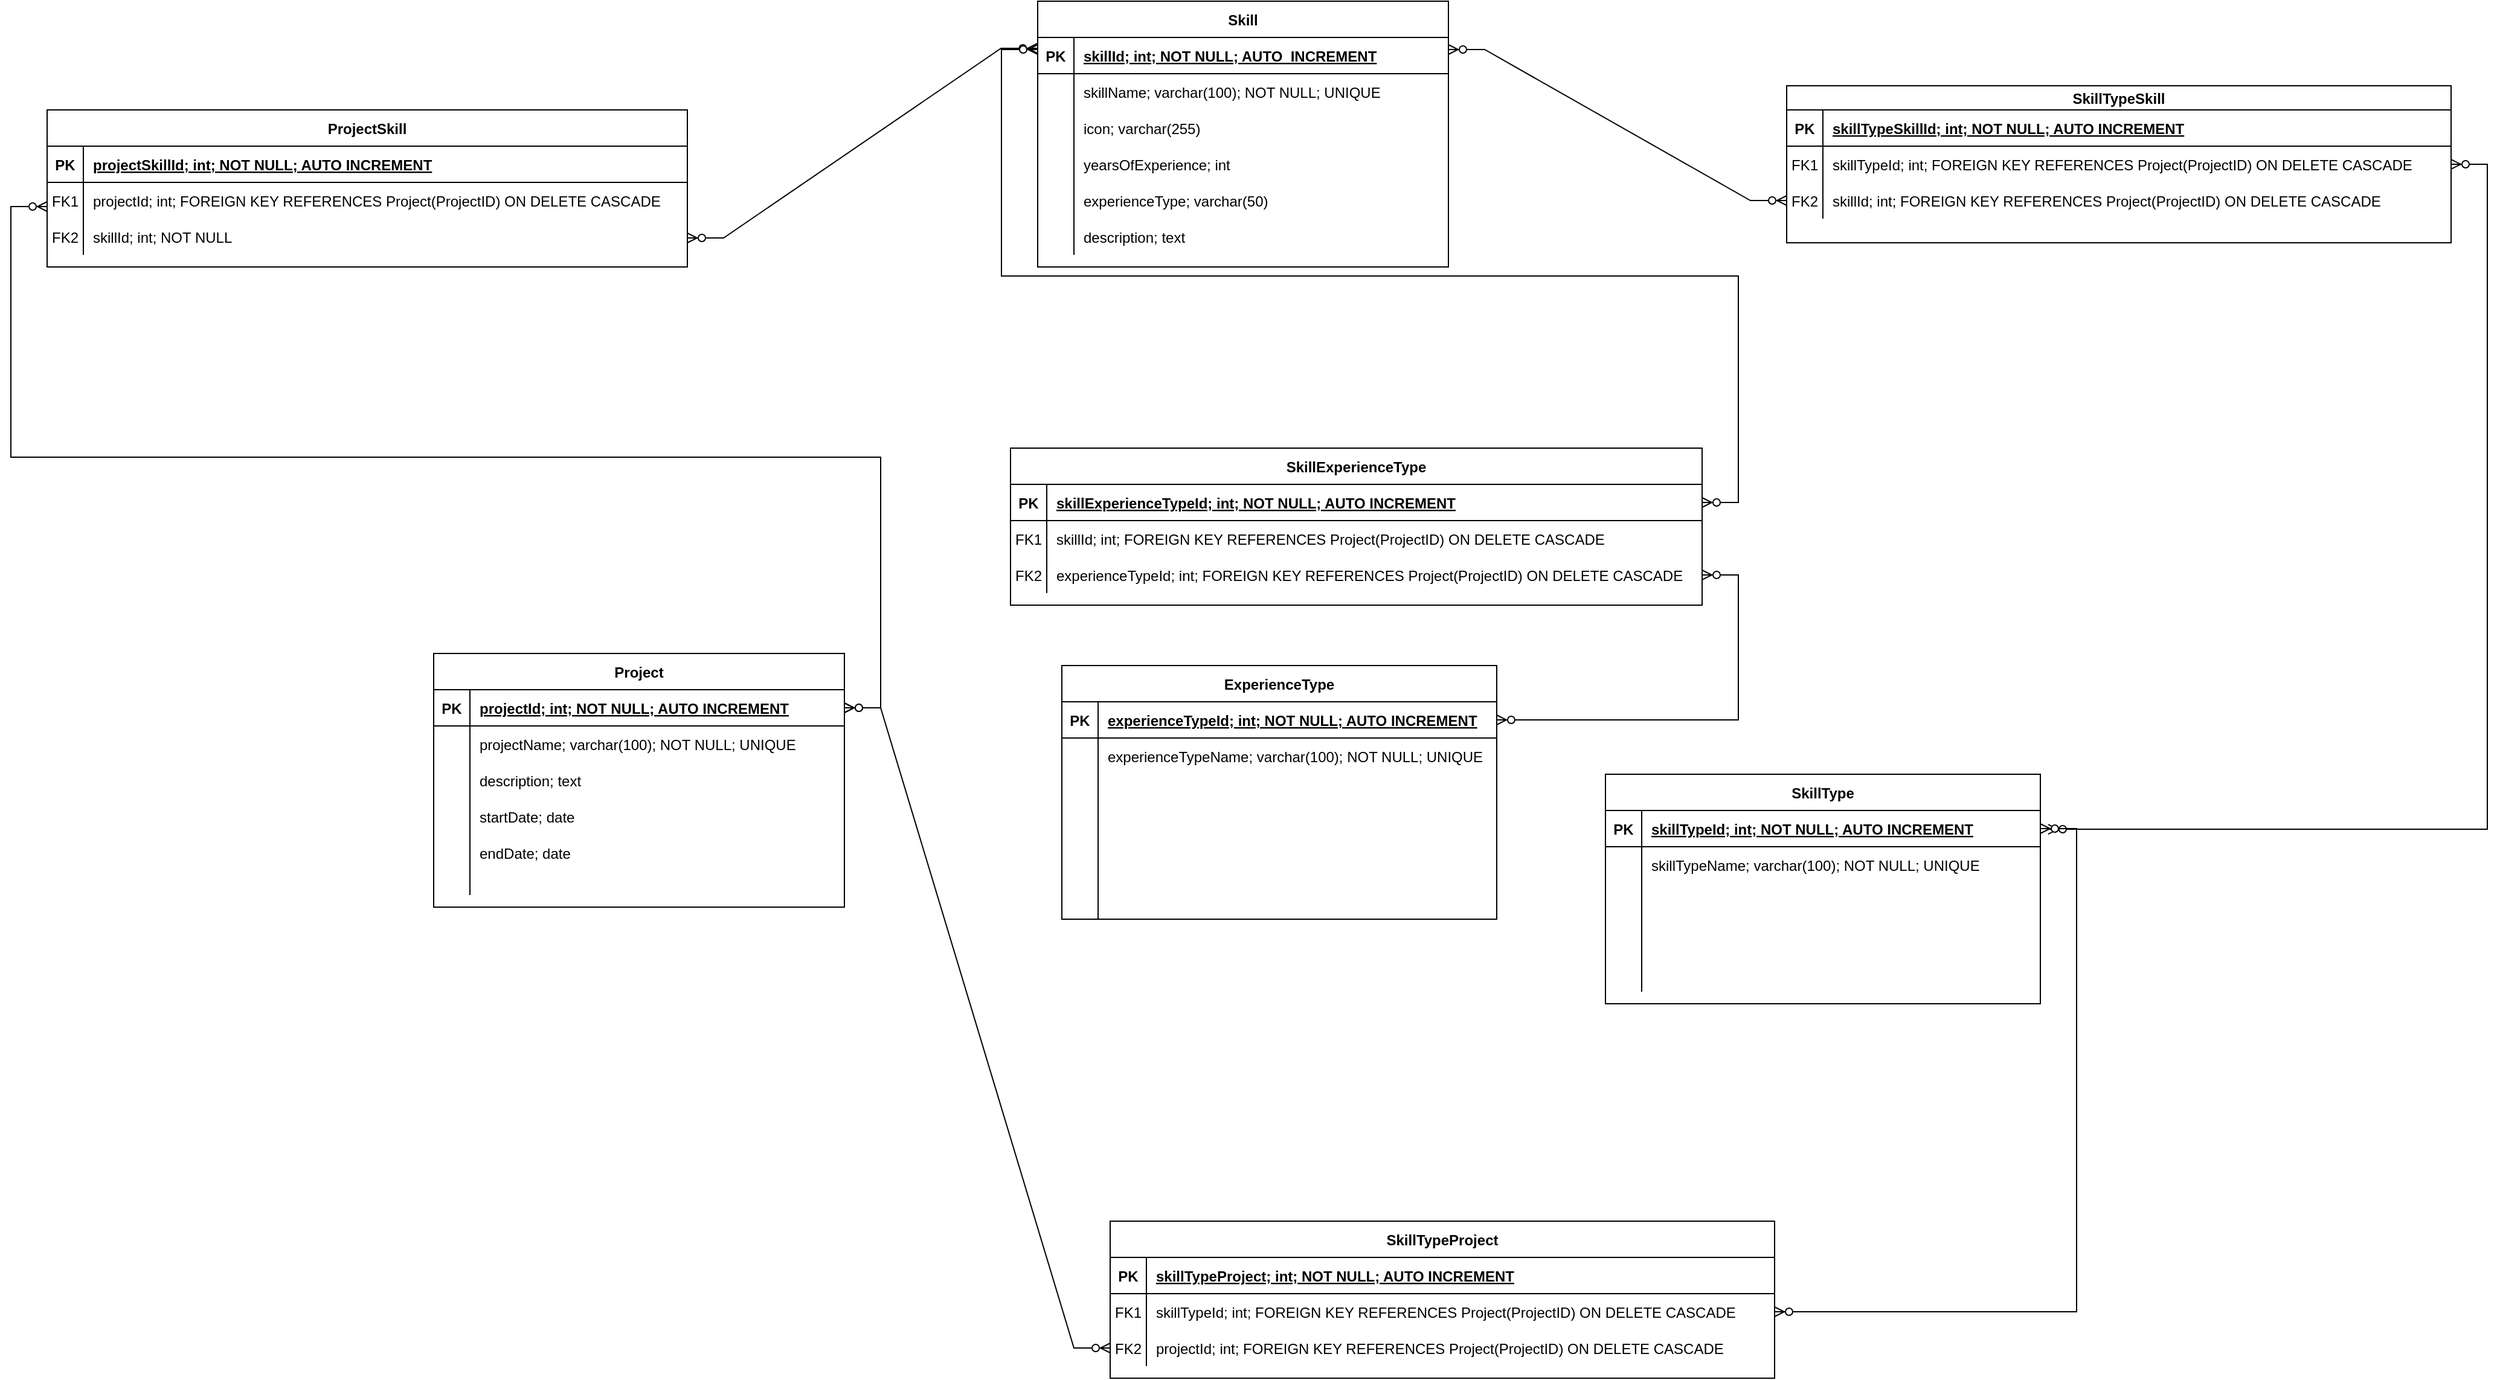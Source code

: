 <mxfile version="24.9.0">
  <diagram id="R2lEEEUBdFMjLlhIrx00" name="Page-1">
    <mxGraphModel dx="2601" dy="1420" grid="1" gridSize="10" guides="1" tooltips="1" connect="1" arrows="1" fold="1" page="1" pageScale="1" pageWidth="850" pageHeight="1100" math="0" shadow="0" extFonts="Permanent Marker^https://fonts.googleapis.com/css?family=Permanent+Marker">
      <root>
        <mxCell id="0" />
        <mxCell id="1" parent="0" />
        <mxCell id="C-vyLk0tnHw3VtMMgP7b-2" value="ProjectSkill" style="shape=table;startSize=30;container=1;collapsible=1;childLayout=tableLayout;fixedRows=1;rowLines=0;fontStyle=1;align=center;resizeLast=1;" parent="1" vertex="1">
          <mxGeometry x="-790" y="210" width="530" height="130" as="geometry" />
        </mxCell>
        <mxCell id="C-vyLk0tnHw3VtMMgP7b-3" value="" style="shape=partialRectangle;collapsible=0;dropTarget=0;pointerEvents=0;fillColor=none;points=[[0,0.5],[1,0.5]];portConstraint=eastwest;top=0;left=0;right=0;bottom=1;" parent="C-vyLk0tnHw3VtMMgP7b-2" vertex="1">
          <mxGeometry y="30" width="530" height="30" as="geometry" />
        </mxCell>
        <mxCell id="C-vyLk0tnHw3VtMMgP7b-4" value="PK" style="shape=partialRectangle;overflow=hidden;connectable=0;fillColor=none;top=0;left=0;bottom=0;right=0;fontStyle=1;" parent="C-vyLk0tnHw3VtMMgP7b-3" vertex="1">
          <mxGeometry width="30" height="30" as="geometry">
            <mxRectangle width="30" height="30" as="alternateBounds" />
          </mxGeometry>
        </mxCell>
        <mxCell id="C-vyLk0tnHw3VtMMgP7b-5" value="projectSkillId; int; NOT NULL; AUTO INCREMENT" style="shape=partialRectangle;overflow=hidden;connectable=0;fillColor=none;top=0;left=0;bottom=0;right=0;align=left;spacingLeft=6;fontStyle=5;" parent="C-vyLk0tnHw3VtMMgP7b-3" vertex="1">
          <mxGeometry x="30" width="500" height="30" as="geometry">
            <mxRectangle width="500" height="30" as="alternateBounds" />
          </mxGeometry>
        </mxCell>
        <mxCell id="C-vyLk0tnHw3VtMMgP7b-6" value="" style="shape=partialRectangle;collapsible=0;dropTarget=0;pointerEvents=0;fillColor=none;points=[[0,0.5],[1,0.5]];portConstraint=eastwest;top=0;left=0;right=0;bottom=0;" parent="C-vyLk0tnHw3VtMMgP7b-2" vertex="1">
          <mxGeometry y="60" width="530" height="30" as="geometry" />
        </mxCell>
        <mxCell id="C-vyLk0tnHw3VtMMgP7b-7" value="FK1" style="shape=partialRectangle;overflow=hidden;connectable=0;fillColor=none;top=0;left=0;bottom=0;right=0;" parent="C-vyLk0tnHw3VtMMgP7b-6" vertex="1">
          <mxGeometry width="30" height="30" as="geometry">
            <mxRectangle width="30" height="30" as="alternateBounds" />
          </mxGeometry>
        </mxCell>
        <mxCell id="C-vyLk0tnHw3VtMMgP7b-8" value="projectId; int; FOREIGN KEY REFERENCES Project(ProjectID) ON DELETE CASCADE" style="shape=partialRectangle;overflow=hidden;connectable=0;fillColor=none;top=0;left=0;bottom=0;right=0;align=left;spacingLeft=6;" parent="C-vyLk0tnHw3VtMMgP7b-6" vertex="1">
          <mxGeometry x="30" width="500" height="30" as="geometry">
            <mxRectangle width="500" height="30" as="alternateBounds" />
          </mxGeometry>
        </mxCell>
        <mxCell id="C-vyLk0tnHw3VtMMgP7b-9" value="" style="shape=partialRectangle;collapsible=0;dropTarget=0;pointerEvents=0;fillColor=none;points=[[0,0.5],[1,0.5]];portConstraint=eastwest;top=0;left=0;right=0;bottom=0;" parent="C-vyLk0tnHw3VtMMgP7b-2" vertex="1">
          <mxGeometry y="90" width="530" height="30" as="geometry" />
        </mxCell>
        <mxCell id="C-vyLk0tnHw3VtMMgP7b-10" value="FK2" style="shape=partialRectangle;overflow=hidden;connectable=0;fillColor=none;top=0;left=0;bottom=0;right=0;" parent="C-vyLk0tnHw3VtMMgP7b-9" vertex="1">
          <mxGeometry width="30" height="30" as="geometry">
            <mxRectangle width="30" height="30" as="alternateBounds" />
          </mxGeometry>
        </mxCell>
        <mxCell id="C-vyLk0tnHw3VtMMgP7b-11" value="skillId; int; NOT NULL" style="shape=partialRectangle;overflow=hidden;connectable=0;fillColor=none;top=0;left=0;bottom=0;right=0;align=left;spacingLeft=6;" parent="C-vyLk0tnHw3VtMMgP7b-9" vertex="1">
          <mxGeometry x="30" width="500" height="30" as="geometry">
            <mxRectangle width="500" height="30" as="alternateBounds" />
          </mxGeometry>
        </mxCell>
        <mxCell id="C-vyLk0tnHw3VtMMgP7b-13" value="SkillTypeSkill" style="shape=table;startSize=20;container=1;collapsible=1;childLayout=tableLayout;fixedRows=1;rowLines=0;fontStyle=1;align=center;resizeLast=1;" parent="1" vertex="1">
          <mxGeometry x="650" y="190" width="550" height="130" as="geometry" />
        </mxCell>
        <mxCell id="C-vyLk0tnHw3VtMMgP7b-14" value="" style="shape=partialRectangle;collapsible=0;dropTarget=0;pointerEvents=0;fillColor=none;points=[[0,0.5],[1,0.5]];portConstraint=eastwest;top=0;left=0;right=0;bottom=1;" parent="C-vyLk0tnHw3VtMMgP7b-13" vertex="1">
          <mxGeometry y="20" width="550" height="30" as="geometry" />
        </mxCell>
        <mxCell id="C-vyLk0tnHw3VtMMgP7b-15" value="PK" style="shape=partialRectangle;overflow=hidden;connectable=0;fillColor=none;top=0;left=0;bottom=0;right=0;fontStyle=1;" parent="C-vyLk0tnHw3VtMMgP7b-14" vertex="1">
          <mxGeometry width="30" height="30" as="geometry">
            <mxRectangle width="30" height="30" as="alternateBounds" />
          </mxGeometry>
        </mxCell>
        <mxCell id="C-vyLk0tnHw3VtMMgP7b-16" value="skillTypeSkillId; int; NOT NULL; AUTO INCREMENT" style="shape=partialRectangle;overflow=hidden;connectable=0;fillColor=none;top=0;left=0;bottom=0;right=0;align=left;spacingLeft=6;fontStyle=5;" parent="C-vyLk0tnHw3VtMMgP7b-14" vertex="1">
          <mxGeometry x="30" width="520" height="30" as="geometry">
            <mxRectangle width="520" height="30" as="alternateBounds" />
          </mxGeometry>
        </mxCell>
        <mxCell id="C-vyLk0tnHw3VtMMgP7b-17" value="" style="shape=partialRectangle;collapsible=0;dropTarget=0;pointerEvents=0;fillColor=none;points=[[0,0.5],[1,0.5]];portConstraint=eastwest;top=0;left=0;right=0;bottom=0;" parent="C-vyLk0tnHw3VtMMgP7b-13" vertex="1">
          <mxGeometry y="50" width="550" height="30" as="geometry" />
        </mxCell>
        <mxCell id="C-vyLk0tnHw3VtMMgP7b-18" value="FK1" style="shape=partialRectangle;overflow=hidden;connectable=0;fillColor=none;top=0;left=0;bottom=0;right=0;" parent="C-vyLk0tnHw3VtMMgP7b-17" vertex="1">
          <mxGeometry width="30" height="30" as="geometry">
            <mxRectangle width="30" height="30" as="alternateBounds" />
          </mxGeometry>
        </mxCell>
        <mxCell id="C-vyLk0tnHw3VtMMgP7b-19" value="skillTypeId; int; FOREIGN KEY REFERENCES Project(ProjectID) ON DELETE CASCADE" style="shape=partialRectangle;overflow=hidden;connectable=0;fillColor=none;top=0;left=0;bottom=0;right=0;align=left;spacingLeft=6;" parent="C-vyLk0tnHw3VtMMgP7b-17" vertex="1">
          <mxGeometry x="30" width="520" height="30" as="geometry">
            <mxRectangle width="520" height="30" as="alternateBounds" />
          </mxGeometry>
        </mxCell>
        <mxCell id="C-vyLk0tnHw3VtMMgP7b-20" value="" style="shape=partialRectangle;collapsible=0;dropTarget=0;pointerEvents=0;fillColor=none;points=[[0,0.5],[1,0.5]];portConstraint=eastwest;top=0;left=0;right=0;bottom=0;" parent="C-vyLk0tnHw3VtMMgP7b-13" vertex="1">
          <mxGeometry y="80" width="550" height="30" as="geometry" />
        </mxCell>
        <mxCell id="C-vyLk0tnHw3VtMMgP7b-21" value="FK2" style="shape=partialRectangle;overflow=hidden;connectable=0;fillColor=none;top=0;left=0;bottom=0;right=0;" parent="C-vyLk0tnHw3VtMMgP7b-20" vertex="1">
          <mxGeometry width="30" height="30" as="geometry">
            <mxRectangle width="30" height="30" as="alternateBounds" />
          </mxGeometry>
        </mxCell>
        <mxCell id="C-vyLk0tnHw3VtMMgP7b-22" value="skillId; int; FOREIGN KEY REFERENCES Project(ProjectID) ON DELETE CASCADE" style="shape=partialRectangle;overflow=hidden;connectable=0;fillColor=none;top=0;left=0;bottom=0;right=0;align=left;spacingLeft=6;" parent="C-vyLk0tnHw3VtMMgP7b-20" vertex="1">
          <mxGeometry x="30" width="520" height="30" as="geometry">
            <mxRectangle width="520" height="30" as="alternateBounds" />
          </mxGeometry>
        </mxCell>
        <mxCell id="C-vyLk0tnHw3VtMMgP7b-23" value="Skill" style="shape=table;startSize=30;container=1;collapsible=1;childLayout=tableLayout;fixedRows=1;rowLines=0;fontStyle=1;align=center;resizeLast=1;" parent="1" vertex="1">
          <mxGeometry x="30" y="120" width="340" height="220" as="geometry" />
        </mxCell>
        <mxCell id="C-vyLk0tnHw3VtMMgP7b-24" value="" style="shape=partialRectangle;collapsible=0;dropTarget=0;pointerEvents=0;fillColor=none;points=[[0,0.5],[1,0.5]];portConstraint=eastwest;top=0;left=0;right=0;bottom=1;" parent="C-vyLk0tnHw3VtMMgP7b-23" vertex="1">
          <mxGeometry y="30" width="340" height="30" as="geometry" />
        </mxCell>
        <mxCell id="C-vyLk0tnHw3VtMMgP7b-25" value="PK" style="shape=partialRectangle;overflow=hidden;connectable=0;fillColor=none;top=0;left=0;bottom=0;right=0;fontStyle=1;" parent="C-vyLk0tnHw3VtMMgP7b-24" vertex="1">
          <mxGeometry width="30" height="30" as="geometry">
            <mxRectangle width="30" height="30" as="alternateBounds" />
          </mxGeometry>
        </mxCell>
        <mxCell id="C-vyLk0tnHw3VtMMgP7b-26" value="skillId; int; NOT NULL; AUTO_INCREMENT" style="shape=partialRectangle;overflow=hidden;connectable=0;fillColor=none;top=0;left=0;bottom=0;right=0;align=left;spacingLeft=6;fontStyle=5;" parent="C-vyLk0tnHw3VtMMgP7b-24" vertex="1">
          <mxGeometry x="30" width="310" height="30" as="geometry">
            <mxRectangle width="310" height="30" as="alternateBounds" />
          </mxGeometry>
        </mxCell>
        <mxCell id="C-vyLk0tnHw3VtMMgP7b-27" value="" style="shape=partialRectangle;collapsible=0;dropTarget=0;pointerEvents=0;fillColor=none;points=[[0,0.5],[1,0.5]];portConstraint=eastwest;top=0;left=0;right=0;bottom=0;" parent="C-vyLk0tnHw3VtMMgP7b-23" vertex="1">
          <mxGeometry y="60" width="340" height="30" as="geometry" />
        </mxCell>
        <mxCell id="C-vyLk0tnHw3VtMMgP7b-28" value="" style="shape=partialRectangle;overflow=hidden;connectable=0;fillColor=none;top=0;left=0;bottom=0;right=0;" parent="C-vyLk0tnHw3VtMMgP7b-27" vertex="1">
          <mxGeometry width="30" height="30" as="geometry">
            <mxRectangle width="30" height="30" as="alternateBounds" />
          </mxGeometry>
        </mxCell>
        <mxCell id="C-vyLk0tnHw3VtMMgP7b-29" value="skillName; varchar(100); NOT NULL; UNIQUE" style="shape=partialRectangle;overflow=hidden;connectable=0;fillColor=none;top=0;left=0;bottom=0;right=0;align=left;spacingLeft=6;" parent="C-vyLk0tnHw3VtMMgP7b-27" vertex="1">
          <mxGeometry x="30" width="310" height="30" as="geometry">
            <mxRectangle width="310" height="30" as="alternateBounds" />
          </mxGeometry>
        </mxCell>
        <mxCell id="z6Hm-Lixmu4sLF7cSMVF-1" value="" style="shape=partialRectangle;collapsible=0;dropTarget=0;pointerEvents=0;fillColor=none;points=[[0,0.5],[1,0.5]];portConstraint=eastwest;top=0;left=0;right=0;bottom=0;" parent="C-vyLk0tnHw3VtMMgP7b-23" vertex="1">
          <mxGeometry y="90" width="340" height="30" as="geometry" />
        </mxCell>
        <mxCell id="z6Hm-Lixmu4sLF7cSMVF-2" value="" style="shape=partialRectangle;overflow=hidden;connectable=0;fillColor=none;top=0;left=0;bottom=0;right=0;" parent="z6Hm-Lixmu4sLF7cSMVF-1" vertex="1">
          <mxGeometry width="30" height="30" as="geometry">
            <mxRectangle width="30" height="30" as="alternateBounds" />
          </mxGeometry>
        </mxCell>
        <mxCell id="z6Hm-Lixmu4sLF7cSMVF-3" value="icon; varchar(255)" style="shape=partialRectangle;overflow=hidden;connectable=0;fillColor=none;top=0;left=0;bottom=0;right=0;align=left;spacingLeft=6;" parent="z6Hm-Lixmu4sLF7cSMVF-1" vertex="1">
          <mxGeometry x="30" width="310" height="30" as="geometry">
            <mxRectangle width="310" height="30" as="alternateBounds" />
          </mxGeometry>
        </mxCell>
        <mxCell id="z6Hm-Lixmu4sLF7cSMVF-4" value="" style="shape=partialRectangle;collapsible=0;dropTarget=0;pointerEvents=0;fillColor=none;points=[[0,0.5],[1,0.5]];portConstraint=eastwest;top=0;left=0;right=0;bottom=0;" parent="C-vyLk0tnHw3VtMMgP7b-23" vertex="1">
          <mxGeometry y="120" width="340" height="30" as="geometry" />
        </mxCell>
        <mxCell id="z6Hm-Lixmu4sLF7cSMVF-5" value="" style="shape=partialRectangle;overflow=hidden;connectable=0;fillColor=none;top=0;left=0;bottom=0;right=0;" parent="z6Hm-Lixmu4sLF7cSMVF-4" vertex="1">
          <mxGeometry width="30" height="30" as="geometry">
            <mxRectangle width="30" height="30" as="alternateBounds" />
          </mxGeometry>
        </mxCell>
        <mxCell id="z6Hm-Lixmu4sLF7cSMVF-6" value="yearsOfExperience; int" style="shape=partialRectangle;overflow=hidden;connectable=0;fillColor=none;top=0;left=0;bottom=0;right=0;align=left;spacingLeft=6;" parent="z6Hm-Lixmu4sLF7cSMVF-4" vertex="1">
          <mxGeometry x="30" width="310" height="30" as="geometry">
            <mxRectangle width="310" height="30" as="alternateBounds" />
          </mxGeometry>
        </mxCell>
        <mxCell id="z6Hm-Lixmu4sLF7cSMVF-7" value="" style="shape=partialRectangle;collapsible=0;dropTarget=0;pointerEvents=0;fillColor=none;points=[[0,0.5],[1,0.5]];portConstraint=eastwest;top=0;left=0;right=0;bottom=0;" parent="C-vyLk0tnHw3VtMMgP7b-23" vertex="1">
          <mxGeometry y="150" width="340" height="30" as="geometry" />
        </mxCell>
        <mxCell id="z6Hm-Lixmu4sLF7cSMVF-8" value="" style="shape=partialRectangle;overflow=hidden;connectable=0;fillColor=none;top=0;left=0;bottom=0;right=0;" parent="z6Hm-Lixmu4sLF7cSMVF-7" vertex="1">
          <mxGeometry width="30" height="30" as="geometry">
            <mxRectangle width="30" height="30" as="alternateBounds" />
          </mxGeometry>
        </mxCell>
        <mxCell id="z6Hm-Lixmu4sLF7cSMVF-9" value="experienceType; varchar(50)" style="shape=partialRectangle;overflow=hidden;connectable=0;fillColor=none;top=0;left=0;bottom=0;right=0;align=left;spacingLeft=6;" parent="z6Hm-Lixmu4sLF7cSMVF-7" vertex="1">
          <mxGeometry x="30" width="310" height="30" as="geometry">
            <mxRectangle width="310" height="30" as="alternateBounds" />
          </mxGeometry>
        </mxCell>
        <mxCell id="z6Hm-Lixmu4sLF7cSMVF-10" value="" style="shape=partialRectangle;collapsible=0;dropTarget=0;pointerEvents=0;fillColor=none;points=[[0,0.5],[1,0.5]];portConstraint=eastwest;top=0;left=0;right=0;bottom=0;" parent="C-vyLk0tnHw3VtMMgP7b-23" vertex="1">
          <mxGeometry y="180" width="340" height="30" as="geometry" />
        </mxCell>
        <mxCell id="z6Hm-Lixmu4sLF7cSMVF-11" value="" style="shape=partialRectangle;overflow=hidden;connectable=0;fillColor=none;top=0;left=0;bottom=0;right=0;" parent="z6Hm-Lixmu4sLF7cSMVF-10" vertex="1">
          <mxGeometry width="30" height="30" as="geometry">
            <mxRectangle width="30" height="30" as="alternateBounds" />
          </mxGeometry>
        </mxCell>
        <mxCell id="z6Hm-Lixmu4sLF7cSMVF-12" value="description; text" style="shape=partialRectangle;overflow=hidden;connectable=0;fillColor=none;top=0;left=0;bottom=0;right=0;align=left;spacingLeft=6;" parent="z6Hm-Lixmu4sLF7cSMVF-10" vertex="1">
          <mxGeometry x="30" width="310" height="30" as="geometry">
            <mxRectangle width="310" height="30" as="alternateBounds" />
          </mxGeometry>
        </mxCell>
        <mxCell id="z6Hm-Lixmu4sLF7cSMVF-13" value="Project" style="shape=table;startSize=30;container=1;collapsible=1;childLayout=tableLayout;fixedRows=1;rowLines=0;fontStyle=1;align=center;resizeLast=1;" parent="1" vertex="1">
          <mxGeometry x="-470" y="660" width="340" height="210" as="geometry" />
        </mxCell>
        <mxCell id="z6Hm-Lixmu4sLF7cSMVF-14" value="" style="shape=partialRectangle;collapsible=0;dropTarget=0;pointerEvents=0;fillColor=none;points=[[0,0.5],[1,0.5]];portConstraint=eastwest;top=0;left=0;right=0;bottom=1;" parent="z6Hm-Lixmu4sLF7cSMVF-13" vertex="1">
          <mxGeometry y="30" width="340" height="30" as="geometry" />
        </mxCell>
        <mxCell id="z6Hm-Lixmu4sLF7cSMVF-15" value="PK" style="shape=partialRectangle;overflow=hidden;connectable=0;fillColor=none;top=0;left=0;bottom=0;right=0;fontStyle=1;" parent="z6Hm-Lixmu4sLF7cSMVF-14" vertex="1">
          <mxGeometry width="30" height="30" as="geometry">
            <mxRectangle width="30" height="30" as="alternateBounds" />
          </mxGeometry>
        </mxCell>
        <mxCell id="z6Hm-Lixmu4sLF7cSMVF-16" value="projectId; int; NOT NULL; AUTO INCREMENT" style="shape=partialRectangle;overflow=hidden;connectable=0;fillColor=none;top=0;left=0;bottom=0;right=0;align=left;spacingLeft=6;fontStyle=5;" parent="z6Hm-Lixmu4sLF7cSMVF-14" vertex="1">
          <mxGeometry x="30" width="310" height="30" as="geometry">
            <mxRectangle width="310" height="30" as="alternateBounds" />
          </mxGeometry>
        </mxCell>
        <mxCell id="z6Hm-Lixmu4sLF7cSMVF-17" value="" style="shape=partialRectangle;collapsible=0;dropTarget=0;pointerEvents=0;fillColor=none;points=[[0,0.5],[1,0.5]];portConstraint=eastwest;top=0;left=0;right=0;bottom=0;" parent="z6Hm-Lixmu4sLF7cSMVF-13" vertex="1">
          <mxGeometry y="60" width="340" height="30" as="geometry" />
        </mxCell>
        <mxCell id="z6Hm-Lixmu4sLF7cSMVF-18" value="" style="shape=partialRectangle;overflow=hidden;connectable=0;fillColor=none;top=0;left=0;bottom=0;right=0;" parent="z6Hm-Lixmu4sLF7cSMVF-17" vertex="1">
          <mxGeometry width="30" height="30" as="geometry">
            <mxRectangle width="30" height="30" as="alternateBounds" />
          </mxGeometry>
        </mxCell>
        <mxCell id="z6Hm-Lixmu4sLF7cSMVF-19" value="projectName; varchar(100); NOT NULL; UNIQUE" style="shape=partialRectangle;overflow=hidden;connectable=0;fillColor=none;top=0;left=0;bottom=0;right=0;align=left;spacingLeft=6;" parent="z6Hm-Lixmu4sLF7cSMVF-17" vertex="1">
          <mxGeometry x="30" width="310" height="30" as="geometry">
            <mxRectangle width="310" height="30" as="alternateBounds" />
          </mxGeometry>
        </mxCell>
        <mxCell id="z6Hm-Lixmu4sLF7cSMVF-20" value="" style="shape=partialRectangle;collapsible=0;dropTarget=0;pointerEvents=0;fillColor=none;points=[[0,0.5],[1,0.5]];portConstraint=eastwest;top=0;left=0;right=0;bottom=0;" parent="z6Hm-Lixmu4sLF7cSMVF-13" vertex="1">
          <mxGeometry y="90" width="340" height="30" as="geometry" />
        </mxCell>
        <mxCell id="z6Hm-Lixmu4sLF7cSMVF-21" value="" style="shape=partialRectangle;overflow=hidden;connectable=0;fillColor=none;top=0;left=0;bottom=0;right=0;" parent="z6Hm-Lixmu4sLF7cSMVF-20" vertex="1">
          <mxGeometry width="30" height="30" as="geometry">
            <mxRectangle width="30" height="30" as="alternateBounds" />
          </mxGeometry>
        </mxCell>
        <mxCell id="z6Hm-Lixmu4sLF7cSMVF-22" value="description; text" style="shape=partialRectangle;overflow=hidden;connectable=0;fillColor=none;top=0;left=0;bottom=0;right=0;align=left;spacingLeft=6;" parent="z6Hm-Lixmu4sLF7cSMVF-20" vertex="1">
          <mxGeometry x="30" width="310" height="30" as="geometry">
            <mxRectangle width="310" height="30" as="alternateBounds" />
          </mxGeometry>
        </mxCell>
        <mxCell id="z6Hm-Lixmu4sLF7cSMVF-23" value="" style="shape=partialRectangle;collapsible=0;dropTarget=0;pointerEvents=0;fillColor=none;points=[[0,0.5],[1,0.5]];portConstraint=eastwest;top=0;left=0;right=0;bottom=0;" parent="z6Hm-Lixmu4sLF7cSMVF-13" vertex="1">
          <mxGeometry y="120" width="340" height="30" as="geometry" />
        </mxCell>
        <mxCell id="z6Hm-Lixmu4sLF7cSMVF-24" value="" style="shape=partialRectangle;overflow=hidden;connectable=0;fillColor=none;top=0;left=0;bottom=0;right=0;" parent="z6Hm-Lixmu4sLF7cSMVF-23" vertex="1">
          <mxGeometry width="30" height="30" as="geometry">
            <mxRectangle width="30" height="30" as="alternateBounds" />
          </mxGeometry>
        </mxCell>
        <mxCell id="z6Hm-Lixmu4sLF7cSMVF-25" value="startDate; date" style="shape=partialRectangle;overflow=hidden;connectable=0;fillColor=none;top=0;left=0;bottom=0;right=0;align=left;spacingLeft=6;" parent="z6Hm-Lixmu4sLF7cSMVF-23" vertex="1">
          <mxGeometry x="30" width="310" height="30" as="geometry">
            <mxRectangle width="310" height="30" as="alternateBounds" />
          </mxGeometry>
        </mxCell>
        <mxCell id="z6Hm-Lixmu4sLF7cSMVF-26" value="" style="shape=partialRectangle;collapsible=0;dropTarget=0;pointerEvents=0;fillColor=none;points=[[0,0.5],[1,0.5]];portConstraint=eastwest;top=0;left=0;right=0;bottom=0;" parent="z6Hm-Lixmu4sLF7cSMVF-13" vertex="1">
          <mxGeometry y="150" width="340" height="30" as="geometry" />
        </mxCell>
        <mxCell id="z6Hm-Lixmu4sLF7cSMVF-27" value="" style="shape=partialRectangle;overflow=hidden;connectable=0;fillColor=none;top=0;left=0;bottom=0;right=0;" parent="z6Hm-Lixmu4sLF7cSMVF-26" vertex="1">
          <mxGeometry width="30" height="30" as="geometry">
            <mxRectangle width="30" height="30" as="alternateBounds" />
          </mxGeometry>
        </mxCell>
        <mxCell id="z6Hm-Lixmu4sLF7cSMVF-28" value="endDate; date" style="shape=partialRectangle;overflow=hidden;connectable=0;fillColor=none;top=0;left=0;bottom=0;right=0;align=left;spacingLeft=6;" parent="z6Hm-Lixmu4sLF7cSMVF-26" vertex="1">
          <mxGeometry x="30" width="310" height="30" as="geometry">
            <mxRectangle width="310" height="30" as="alternateBounds" />
          </mxGeometry>
        </mxCell>
        <mxCell id="z6Hm-Lixmu4sLF7cSMVF-29" value="" style="shape=partialRectangle;collapsible=0;dropTarget=0;pointerEvents=0;fillColor=none;points=[[0,0.5],[1,0.5]];portConstraint=eastwest;top=0;left=0;right=0;bottom=0;" parent="z6Hm-Lixmu4sLF7cSMVF-13" vertex="1">
          <mxGeometry y="180" width="340" height="20" as="geometry" />
        </mxCell>
        <mxCell id="z6Hm-Lixmu4sLF7cSMVF-30" value="" style="shape=partialRectangle;overflow=hidden;connectable=0;fillColor=none;top=0;left=0;bottom=0;right=0;" parent="z6Hm-Lixmu4sLF7cSMVF-29" vertex="1">
          <mxGeometry width="30" height="20" as="geometry">
            <mxRectangle width="30" height="20" as="alternateBounds" />
          </mxGeometry>
        </mxCell>
        <mxCell id="z6Hm-Lixmu4sLF7cSMVF-31" value="" style="shape=partialRectangle;overflow=hidden;connectable=0;fillColor=none;top=0;left=0;bottom=0;right=0;align=left;spacingLeft=6;" parent="z6Hm-Lixmu4sLF7cSMVF-29" vertex="1">
          <mxGeometry x="30" width="310" height="20" as="geometry">
            <mxRectangle width="310" height="20" as="alternateBounds" />
          </mxGeometry>
        </mxCell>
        <mxCell id="z6Hm-Lixmu4sLF7cSMVF-33" value="SkillType" style="shape=table;startSize=30;container=1;collapsible=1;childLayout=tableLayout;fixedRows=1;rowLines=0;fontStyle=1;align=center;resizeLast=1;" parent="1" vertex="1">
          <mxGeometry x="500" y="760" width="360" height="190" as="geometry" />
        </mxCell>
        <mxCell id="z6Hm-Lixmu4sLF7cSMVF-34" value="" style="shape=partialRectangle;collapsible=0;dropTarget=0;pointerEvents=0;fillColor=none;points=[[0,0.5],[1,0.5]];portConstraint=eastwest;top=0;left=0;right=0;bottom=1;" parent="z6Hm-Lixmu4sLF7cSMVF-33" vertex="1">
          <mxGeometry y="30" width="360" height="30" as="geometry" />
        </mxCell>
        <mxCell id="z6Hm-Lixmu4sLF7cSMVF-35" value="PK" style="shape=partialRectangle;overflow=hidden;connectable=0;fillColor=none;top=0;left=0;bottom=0;right=0;fontStyle=1;" parent="z6Hm-Lixmu4sLF7cSMVF-34" vertex="1">
          <mxGeometry width="30" height="30" as="geometry">
            <mxRectangle width="30" height="30" as="alternateBounds" />
          </mxGeometry>
        </mxCell>
        <mxCell id="z6Hm-Lixmu4sLF7cSMVF-36" value="skillTypeId; int; NOT NULL; AUTO INCREMENT" style="shape=partialRectangle;overflow=hidden;connectable=0;fillColor=none;top=0;left=0;bottom=0;right=0;align=left;spacingLeft=6;fontStyle=5;" parent="z6Hm-Lixmu4sLF7cSMVF-34" vertex="1">
          <mxGeometry x="30" width="330" height="30" as="geometry">
            <mxRectangle width="330" height="30" as="alternateBounds" />
          </mxGeometry>
        </mxCell>
        <mxCell id="z6Hm-Lixmu4sLF7cSMVF-37" value="" style="shape=partialRectangle;collapsible=0;dropTarget=0;pointerEvents=0;fillColor=none;points=[[0,0.5],[1,0.5]];portConstraint=eastwest;top=0;left=0;right=0;bottom=0;" parent="z6Hm-Lixmu4sLF7cSMVF-33" vertex="1">
          <mxGeometry y="60" width="360" height="30" as="geometry" />
        </mxCell>
        <mxCell id="z6Hm-Lixmu4sLF7cSMVF-38" value="" style="shape=partialRectangle;overflow=hidden;connectable=0;fillColor=none;top=0;left=0;bottom=0;right=0;" parent="z6Hm-Lixmu4sLF7cSMVF-37" vertex="1">
          <mxGeometry width="30" height="30" as="geometry">
            <mxRectangle width="30" height="30" as="alternateBounds" />
          </mxGeometry>
        </mxCell>
        <mxCell id="z6Hm-Lixmu4sLF7cSMVF-39" value="skillTypeName; varchar(100); NOT NULL; UNIQUE" style="shape=partialRectangle;overflow=hidden;connectable=0;fillColor=none;top=0;left=0;bottom=0;right=0;align=left;spacingLeft=6;" parent="z6Hm-Lixmu4sLF7cSMVF-37" vertex="1">
          <mxGeometry x="30" width="330" height="30" as="geometry">
            <mxRectangle width="330" height="30" as="alternateBounds" />
          </mxGeometry>
        </mxCell>
        <mxCell id="z6Hm-Lixmu4sLF7cSMVF-43" value="" style="shape=partialRectangle;collapsible=0;dropTarget=0;pointerEvents=0;fillColor=none;points=[[0,0.5],[1,0.5]];portConstraint=eastwest;top=0;left=0;right=0;bottom=0;" parent="z6Hm-Lixmu4sLF7cSMVF-33" vertex="1">
          <mxGeometry y="90" width="360" height="30" as="geometry" />
        </mxCell>
        <mxCell id="z6Hm-Lixmu4sLF7cSMVF-44" value="" style="shape=partialRectangle;overflow=hidden;connectable=0;fillColor=none;top=0;left=0;bottom=0;right=0;" parent="z6Hm-Lixmu4sLF7cSMVF-43" vertex="1">
          <mxGeometry width="30" height="30" as="geometry">
            <mxRectangle width="30" height="30" as="alternateBounds" />
          </mxGeometry>
        </mxCell>
        <mxCell id="z6Hm-Lixmu4sLF7cSMVF-45" value="" style="shape=partialRectangle;overflow=hidden;connectable=0;fillColor=none;top=0;left=0;bottom=0;right=0;align=left;spacingLeft=6;" parent="z6Hm-Lixmu4sLF7cSMVF-43" vertex="1">
          <mxGeometry x="30" width="330" height="30" as="geometry">
            <mxRectangle width="330" height="30" as="alternateBounds" />
          </mxGeometry>
        </mxCell>
        <mxCell id="z6Hm-Lixmu4sLF7cSMVF-46" value="" style="shape=partialRectangle;collapsible=0;dropTarget=0;pointerEvents=0;fillColor=none;points=[[0,0.5],[1,0.5]];portConstraint=eastwest;top=0;left=0;right=0;bottom=0;" parent="z6Hm-Lixmu4sLF7cSMVF-33" vertex="1">
          <mxGeometry y="120" width="360" height="30" as="geometry" />
        </mxCell>
        <mxCell id="z6Hm-Lixmu4sLF7cSMVF-47" value="" style="shape=partialRectangle;overflow=hidden;connectable=0;fillColor=none;top=0;left=0;bottom=0;right=0;" parent="z6Hm-Lixmu4sLF7cSMVF-46" vertex="1">
          <mxGeometry width="30" height="30" as="geometry">
            <mxRectangle width="30" height="30" as="alternateBounds" />
          </mxGeometry>
        </mxCell>
        <mxCell id="z6Hm-Lixmu4sLF7cSMVF-48" value="" style="shape=partialRectangle;overflow=hidden;connectable=0;fillColor=none;top=0;left=0;bottom=0;right=0;align=left;spacingLeft=6;" parent="z6Hm-Lixmu4sLF7cSMVF-46" vertex="1">
          <mxGeometry x="30" width="330" height="30" as="geometry">
            <mxRectangle width="330" height="30" as="alternateBounds" />
          </mxGeometry>
        </mxCell>
        <mxCell id="z6Hm-Lixmu4sLF7cSMVF-49" value="" style="shape=partialRectangle;collapsible=0;dropTarget=0;pointerEvents=0;fillColor=none;points=[[0,0.5],[1,0.5]];portConstraint=eastwest;top=0;left=0;right=0;bottom=0;" parent="z6Hm-Lixmu4sLF7cSMVF-33" vertex="1">
          <mxGeometry y="150" width="360" height="30" as="geometry" />
        </mxCell>
        <mxCell id="z6Hm-Lixmu4sLF7cSMVF-50" value="" style="shape=partialRectangle;overflow=hidden;connectable=0;fillColor=none;top=0;left=0;bottom=0;right=0;" parent="z6Hm-Lixmu4sLF7cSMVF-49" vertex="1">
          <mxGeometry width="30" height="30" as="geometry">
            <mxRectangle width="30" height="30" as="alternateBounds" />
          </mxGeometry>
        </mxCell>
        <mxCell id="z6Hm-Lixmu4sLF7cSMVF-51" value="" style="shape=partialRectangle;overflow=hidden;connectable=0;fillColor=none;top=0;left=0;bottom=0;right=0;align=left;spacingLeft=6;" parent="z6Hm-Lixmu4sLF7cSMVF-49" vertex="1">
          <mxGeometry x="30" width="330" height="30" as="geometry">
            <mxRectangle width="330" height="30" as="alternateBounds" />
          </mxGeometry>
        </mxCell>
        <mxCell id="z6Hm-Lixmu4sLF7cSMVF-52" value="SkillTypeProject" style="shape=table;startSize=30;container=1;collapsible=1;childLayout=tableLayout;fixedRows=1;rowLines=0;fontStyle=1;align=center;resizeLast=1;" parent="1" vertex="1">
          <mxGeometry x="90" y="1130" width="550" height="130" as="geometry" />
        </mxCell>
        <mxCell id="z6Hm-Lixmu4sLF7cSMVF-53" value="" style="shape=partialRectangle;collapsible=0;dropTarget=0;pointerEvents=0;fillColor=none;points=[[0,0.5],[1,0.5]];portConstraint=eastwest;top=0;left=0;right=0;bottom=1;" parent="z6Hm-Lixmu4sLF7cSMVF-52" vertex="1">
          <mxGeometry y="30" width="550" height="30" as="geometry" />
        </mxCell>
        <mxCell id="z6Hm-Lixmu4sLF7cSMVF-54" value="PK" style="shape=partialRectangle;overflow=hidden;connectable=0;fillColor=none;top=0;left=0;bottom=0;right=0;fontStyle=1;" parent="z6Hm-Lixmu4sLF7cSMVF-53" vertex="1">
          <mxGeometry width="30" height="30" as="geometry">
            <mxRectangle width="30" height="30" as="alternateBounds" />
          </mxGeometry>
        </mxCell>
        <mxCell id="z6Hm-Lixmu4sLF7cSMVF-55" value="skillTypeProject; int; NOT NULL; AUTO INCREMENT" style="shape=partialRectangle;overflow=hidden;connectable=0;fillColor=none;top=0;left=0;bottom=0;right=0;align=left;spacingLeft=6;fontStyle=5;" parent="z6Hm-Lixmu4sLF7cSMVF-53" vertex="1">
          <mxGeometry x="30" width="520" height="30" as="geometry">
            <mxRectangle width="520" height="30" as="alternateBounds" />
          </mxGeometry>
        </mxCell>
        <mxCell id="z6Hm-Lixmu4sLF7cSMVF-56" value="" style="shape=partialRectangle;collapsible=0;dropTarget=0;pointerEvents=0;fillColor=none;points=[[0,0.5],[1,0.5]];portConstraint=eastwest;top=0;left=0;right=0;bottom=0;" parent="z6Hm-Lixmu4sLF7cSMVF-52" vertex="1">
          <mxGeometry y="60" width="550" height="30" as="geometry" />
        </mxCell>
        <mxCell id="z6Hm-Lixmu4sLF7cSMVF-57" value="FK1" style="shape=partialRectangle;overflow=hidden;connectable=0;fillColor=none;top=0;left=0;bottom=0;right=0;" parent="z6Hm-Lixmu4sLF7cSMVF-56" vertex="1">
          <mxGeometry width="30" height="30" as="geometry">
            <mxRectangle width="30" height="30" as="alternateBounds" />
          </mxGeometry>
        </mxCell>
        <mxCell id="z6Hm-Lixmu4sLF7cSMVF-58" value="skillTypeId; int; FOREIGN KEY REFERENCES Project(ProjectID) ON DELETE CASCADE" style="shape=partialRectangle;overflow=hidden;connectable=0;fillColor=none;top=0;left=0;bottom=0;right=0;align=left;spacingLeft=6;" parent="z6Hm-Lixmu4sLF7cSMVF-56" vertex="1">
          <mxGeometry x="30" width="520" height="30" as="geometry">
            <mxRectangle width="520" height="30" as="alternateBounds" />
          </mxGeometry>
        </mxCell>
        <mxCell id="z6Hm-Lixmu4sLF7cSMVF-59" value="" style="shape=partialRectangle;collapsible=0;dropTarget=0;pointerEvents=0;fillColor=none;points=[[0,0.5],[1,0.5]];portConstraint=eastwest;top=0;left=0;right=0;bottom=0;" parent="z6Hm-Lixmu4sLF7cSMVF-52" vertex="1">
          <mxGeometry y="90" width="550" height="30" as="geometry" />
        </mxCell>
        <mxCell id="z6Hm-Lixmu4sLF7cSMVF-60" value="FK2" style="shape=partialRectangle;overflow=hidden;connectable=0;fillColor=none;top=0;left=0;bottom=0;right=0;" parent="z6Hm-Lixmu4sLF7cSMVF-59" vertex="1">
          <mxGeometry width="30" height="30" as="geometry">
            <mxRectangle width="30" height="30" as="alternateBounds" />
          </mxGeometry>
        </mxCell>
        <mxCell id="z6Hm-Lixmu4sLF7cSMVF-61" value="projectId; int; FOREIGN KEY REFERENCES Project(ProjectID) ON DELETE CASCADE" style="shape=partialRectangle;overflow=hidden;connectable=0;fillColor=none;top=0;left=0;bottom=0;right=0;align=left;spacingLeft=6;" parent="z6Hm-Lixmu4sLF7cSMVF-59" vertex="1">
          <mxGeometry x="30" width="520" height="30" as="geometry">
            <mxRectangle width="520" height="30" as="alternateBounds" />
          </mxGeometry>
        </mxCell>
        <mxCell id="z6Hm-Lixmu4sLF7cSMVF-62" value="SkillExperienceType" style="shape=table;startSize=30;container=1;collapsible=1;childLayout=tableLayout;fixedRows=1;rowLines=0;fontStyle=1;align=center;resizeLast=1;" parent="1" vertex="1">
          <mxGeometry x="7.5" y="490" width="572.5" height="130" as="geometry" />
        </mxCell>
        <mxCell id="z6Hm-Lixmu4sLF7cSMVF-63" value="" style="shape=partialRectangle;collapsible=0;dropTarget=0;pointerEvents=0;fillColor=none;points=[[0,0.5],[1,0.5]];portConstraint=eastwest;top=0;left=0;right=0;bottom=1;" parent="z6Hm-Lixmu4sLF7cSMVF-62" vertex="1">
          <mxGeometry y="30" width="572.5" height="30" as="geometry" />
        </mxCell>
        <mxCell id="z6Hm-Lixmu4sLF7cSMVF-64" value="PK" style="shape=partialRectangle;overflow=hidden;connectable=0;fillColor=none;top=0;left=0;bottom=0;right=0;fontStyle=1;" parent="z6Hm-Lixmu4sLF7cSMVF-63" vertex="1">
          <mxGeometry width="30" height="30" as="geometry">
            <mxRectangle width="30" height="30" as="alternateBounds" />
          </mxGeometry>
        </mxCell>
        <mxCell id="z6Hm-Lixmu4sLF7cSMVF-65" value="skillExperienceTypeId; int; NOT NULL; AUTO INCREMENT" style="shape=partialRectangle;overflow=hidden;connectable=0;fillColor=none;top=0;left=0;bottom=0;right=0;align=left;spacingLeft=6;fontStyle=5;" parent="z6Hm-Lixmu4sLF7cSMVF-63" vertex="1">
          <mxGeometry x="30" width="542.5" height="30" as="geometry">
            <mxRectangle width="542.5" height="30" as="alternateBounds" />
          </mxGeometry>
        </mxCell>
        <mxCell id="z6Hm-Lixmu4sLF7cSMVF-66" value="" style="shape=partialRectangle;collapsible=0;dropTarget=0;pointerEvents=0;fillColor=none;points=[[0,0.5],[1,0.5]];portConstraint=eastwest;top=0;left=0;right=0;bottom=0;" parent="z6Hm-Lixmu4sLF7cSMVF-62" vertex="1">
          <mxGeometry y="60" width="572.5" height="30" as="geometry" />
        </mxCell>
        <mxCell id="z6Hm-Lixmu4sLF7cSMVF-67" value="FK1" style="shape=partialRectangle;overflow=hidden;connectable=0;fillColor=none;top=0;left=0;bottom=0;right=0;" parent="z6Hm-Lixmu4sLF7cSMVF-66" vertex="1">
          <mxGeometry width="30" height="30" as="geometry">
            <mxRectangle width="30" height="30" as="alternateBounds" />
          </mxGeometry>
        </mxCell>
        <mxCell id="z6Hm-Lixmu4sLF7cSMVF-68" value="skillId; int; FOREIGN KEY REFERENCES Project(ProjectID) ON DELETE CASCADE" style="shape=partialRectangle;overflow=hidden;connectable=0;fillColor=none;top=0;left=0;bottom=0;right=0;align=left;spacingLeft=6;" parent="z6Hm-Lixmu4sLF7cSMVF-66" vertex="1">
          <mxGeometry x="30" width="542.5" height="30" as="geometry">
            <mxRectangle width="542.5" height="30" as="alternateBounds" />
          </mxGeometry>
        </mxCell>
        <mxCell id="z6Hm-Lixmu4sLF7cSMVF-69" value="" style="shape=partialRectangle;collapsible=0;dropTarget=0;pointerEvents=0;fillColor=none;points=[[0,0.5],[1,0.5]];portConstraint=eastwest;top=0;left=0;right=0;bottom=0;" parent="z6Hm-Lixmu4sLF7cSMVF-62" vertex="1">
          <mxGeometry y="90" width="572.5" height="30" as="geometry" />
        </mxCell>
        <mxCell id="z6Hm-Lixmu4sLF7cSMVF-70" value="FK2" style="shape=partialRectangle;overflow=hidden;connectable=0;fillColor=none;top=0;left=0;bottom=0;right=0;" parent="z6Hm-Lixmu4sLF7cSMVF-69" vertex="1">
          <mxGeometry width="30" height="30" as="geometry">
            <mxRectangle width="30" height="30" as="alternateBounds" />
          </mxGeometry>
        </mxCell>
        <mxCell id="z6Hm-Lixmu4sLF7cSMVF-71" value="experienceTypeId; int; FOREIGN KEY REFERENCES Project(ProjectID) ON DELETE CASCADE" style="shape=partialRectangle;overflow=hidden;connectable=0;fillColor=none;top=0;left=0;bottom=0;right=0;align=left;spacingLeft=6;" parent="z6Hm-Lixmu4sLF7cSMVF-69" vertex="1">
          <mxGeometry x="30" width="542.5" height="30" as="geometry">
            <mxRectangle width="542.5" height="30" as="alternateBounds" />
          </mxGeometry>
        </mxCell>
        <mxCell id="SWMosgpIZBEUKIcQXFi1-1" value="ExperienceType" style="shape=table;startSize=30;container=1;collapsible=1;childLayout=tableLayout;fixedRows=1;rowLines=0;fontStyle=1;align=center;resizeLast=1;" vertex="1" parent="1">
          <mxGeometry x="50" y="670" width="360" height="210" as="geometry" />
        </mxCell>
        <mxCell id="SWMosgpIZBEUKIcQXFi1-2" value="" style="shape=partialRectangle;collapsible=0;dropTarget=0;pointerEvents=0;fillColor=none;points=[[0,0.5],[1,0.5]];portConstraint=eastwest;top=0;left=0;right=0;bottom=1;" vertex="1" parent="SWMosgpIZBEUKIcQXFi1-1">
          <mxGeometry y="30" width="360" height="30" as="geometry" />
        </mxCell>
        <mxCell id="SWMosgpIZBEUKIcQXFi1-3" value="PK" style="shape=partialRectangle;overflow=hidden;connectable=0;fillColor=none;top=0;left=0;bottom=0;right=0;fontStyle=1;" vertex="1" parent="SWMosgpIZBEUKIcQXFi1-2">
          <mxGeometry width="30" height="30" as="geometry">
            <mxRectangle width="30" height="30" as="alternateBounds" />
          </mxGeometry>
        </mxCell>
        <mxCell id="SWMosgpIZBEUKIcQXFi1-4" value="experienceTypeId; int; NOT NULL; AUTO INCREMENT" style="shape=partialRectangle;overflow=hidden;connectable=0;fillColor=none;top=0;left=0;bottom=0;right=0;align=left;spacingLeft=6;fontStyle=5;" vertex="1" parent="SWMosgpIZBEUKIcQXFi1-2">
          <mxGeometry x="30" width="330" height="30" as="geometry">
            <mxRectangle width="330" height="30" as="alternateBounds" />
          </mxGeometry>
        </mxCell>
        <mxCell id="SWMosgpIZBEUKIcQXFi1-5" value="" style="shape=partialRectangle;collapsible=0;dropTarget=0;pointerEvents=0;fillColor=none;points=[[0,0.5],[1,0.5]];portConstraint=eastwest;top=0;left=0;right=0;bottom=0;" vertex="1" parent="SWMosgpIZBEUKIcQXFi1-1">
          <mxGeometry y="60" width="360" height="30" as="geometry" />
        </mxCell>
        <mxCell id="SWMosgpIZBEUKIcQXFi1-6" value="" style="shape=partialRectangle;overflow=hidden;connectable=0;fillColor=none;top=0;left=0;bottom=0;right=0;" vertex="1" parent="SWMosgpIZBEUKIcQXFi1-5">
          <mxGeometry width="30" height="30" as="geometry">
            <mxRectangle width="30" height="30" as="alternateBounds" />
          </mxGeometry>
        </mxCell>
        <mxCell id="SWMosgpIZBEUKIcQXFi1-7" value="experienceTypeName; varchar(100); NOT NULL; UNIQUE" style="shape=partialRectangle;overflow=hidden;connectable=0;fillColor=none;top=0;left=0;bottom=0;right=0;align=left;spacingLeft=6;" vertex="1" parent="SWMosgpIZBEUKIcQXFi1-5">
          <mxGeometry x="30" width="330" height="30" as="geometry">
            <mxRectangle width="330" height="30" as="alternateBounds" />
          </mxGeometry>
        </mxCell>
        <mxCell id="SWMosgpIZBEUKIcQXFi1-8" value="" style="shape=partialRectangle;collapsible=0;dropTarget=0;pointerEvents=0;fillColor=none;points=[[0,0.5],[1,0.5]];portConstraint=eastwest;top=0;left=0;right=0;bottom=0;" vertex="1" parent="SWMosgpIZBEUKIcQXFi1-1">
          <mxGeometry y="90" width="360" height="30" as="geometry" />
        </mxCell>
        <mxCell id="SWMosgpIZBEUKIcQXFi1-9" value="" style="shape=partialRectangle;overflow=hidden;connectable=0;fillColor=none;top=0;left=0;bottom=0;right=0;" vertex="1" parent="SWMosgpIZBEUKIcQXFi1-8">
          <mxGeometry width="30" height="30" as="geometry">
            <mxRectangle width="30" height="30" as="alternateBounds" />
          </mxGeometry>
        </mxCell>
        <mxCell id="SWMosgpIZBEUKIcQXFi1-10" value="" style="shape=partialRectangle;overflow=hidden;connectable=0;fillColor=none;top=0;left=0;bottom=0;right=0;align=left;spacingLeft=6;" vertex="1" parent="SWMosgpIZBEUKIcQXFi1-8">
          <mxGeometry x="30" width="330" height="30" as="geometry">
            <mxRectangle width="330" height="30" as="alternateBounds" />
          </mxGeometry>
        </mxCell>
        <mxCell id="SWMosgpIZBEUKIcQXFi1-11" value="" style="shape=partialRectangle;collapsible=0;dropTarget=0;pointerEvents=0;fillColor=none;points=[[0,0.5],[1,0.5]];portConstraint=eastwest;top=0;left=0;right=0;bottom=0;" vertex="1" parent="SWMosgpIZBEUKIcQXFi1-1">
          <mxGeometry y="120" width="360" height="30" as="geometry" />
        </mxCell>
        <mxCell id="SWMosgpIZBEUKIcQXFi1-12" value="" style="shape=partialRectangle;overflow=hidden;connectable=0;fillColor=none;top=0;left=0;bottom=0;right=0;" vertex="1" parent="SWMosgpIZBEUKIcQXFi1-11">
          <mxGeometry width="30" height="30" as="geometry">
            <mxRectangle width="30" height="30" as="alternateBounds" />
          </mxGeometry>
        </mxCell>
        <mxCell id="SWMosgpIZBEUKIcQXFi1-13" value="" style="shape=partialRectangle;overflow=hidden;connectable=0;fillColor=none;top=0;left=0;bottom=0;right=0;align=left;spacingLeft=6;" vertex="1" parent="SWMosgpIZBEUKIcQXFi1-11">
          <mxGeometry x="30" width="330" height="30" as="geometry">
            <mxRectangle width="330" height="30" as="alternateBounds" />
          </mxGeometry>
        </mxCell>
        <mxCell id="SWMosgpIZBEUKIcQXFi1-14" value="" style="shape=partialRectangle;collapsible=0;dropTarget=0;pointerEvents=0;fillColor=none;points=[[0,0.5],[1,0.5]];portConstraint=eastwest;top=0;left=0;right=0;bottom=0;" vertex="1" parent="SWMosgpIZBEUKIcQXFi1-1">
          <mxGeometry y="150" width="360" height="30" as="geometry" />
        </mxCell>
        <mxCell id="SWMosgpIZBEUKIcQXFi1-15" value="" style="shape=partialRectangle;overflow=hidden;connectable=0;fillColor=none;top=0;left=0;bottom=0;right=0;" vertex="1" parent="SWMosgpIZBEUKIcQXFi1-14">
          <mxGeometry width="30" height="30" as="geometry">
            <mxRectangle width="30" height="30" as="alternateBounds" />
          </mxGeometry>
        </mxCell>
        <mxCell id="SWMosgpIZBEUKIcQXFi1-16" value="" style="shape=partialRectangle;overflow=hidden;connectable=0;fillColor=none;top=0;left=0;bottom=0;right=0;align=left;spacingLeft=6;" vertex="1" parent="SWMosgpIZBEUKIcQXFi1-14">
          <mxGeometry x="30" width="330" height="30" as="geometry">
            <mxRectangle width="330" height="30" as="alternateBounds" />
          </mxGeometry>
        </mxCell>
        <mxCell id="SWMosgpIZBEUKIcQXFi1-17" value="" style="shape=partialRectangle;collapsible=0;dropTarget=0;pointerEvents=0;fillColor=none;points=[[0,0.5],[1,0.5]];portConstraint=eastwest;top=0;left=0;right=0;bottom=0;" vertex="1" parent="SWMosgpIZBEUKIcQXFi1-1">
          <mxGeometry y="180" width="360" height="30" as="geometry" />
        </mxCell>
        <mxCell id="SWMosgpIZBEUKIcQXFi1-18" value="" style="shape=partialRectangle;overflow=hidden;connectable=0;fillColor=none;top=0;left=0;bottom=0;right=0;" vertex="1" parent="SWMosgpIZBEUKIcQXFi1-17">
          <mxGeometry width="30" height="30" as="geometry">
            <mxRectangle width="30" height="30" as="alternateBounds" />
          </mxGeometry>
        </mxCell>
        <mxCell id="SWMosgpIZBEUKIcQXFi1-19" value="" style="shape=partialRectangle;overflow=hidden;connectable=0;fillColor=none;top=0;left=0;bottom=0;right=0;align=left;spacingLeft=6;" vertex="1" parent="SWMosgpIZBEUKIcQXFi1-17">
          <mxGeometry x="30" width="330" height="30" as="geometry">
            <mxRectangle width="330" height="30" as="alternateBounds" />
          </mxGeometry>
        </mxCell>
        <mxCell id="SWMosgpIZBEUKIcQXFi1-21" value="" style="edgeStyle=entityRelationEdgeStyle;fontSize=12;html=1;endArrow=ERzeroToMany;endFill=1;startArrow=ERzeroToMany;rounded=0;exitX=1;exitY=0.5;exitDx=0;exitDy=0;" edge="1" parent="1" source="SWMosgpIZBEUKIcQXFi1-2" target="z6Hm-Lixmu4sLF7cSMVF-69">
          <mxGeometry width="100" height="100" relative="1" as="geometry">
            <mxPoint x="190" y="670" as="sourcePoint" />
            <mxPoint x="220" y="572" as="targetPoint" />
            <Array as="points">
              <mxPoint x="-10" y="552" />
              <mxPoint x="290" y="752" />
              <mxPoint x="250" y="632" />
            </Array>
          </mxGeometry>
        </mxCell>
        <mxCell id="SWMosgpIZBEUKIcQXFi1-22" value="" style="edgeStyle=entityRelationEdgeStyle;fontSize=12;html=1;endArrow=ERzeroToMany;endFill=1;startArrow=ERzeroToMany;rounded=0;exitX=1.018;exitY=0.517;exitDx=0;exitDy=0;exitPerimeter=0;" edge="1" parent="1" source="z6Hm-Lixmu4sLF7cSMVF-34" target="C-vyLk0tnHw3VtMMgP7b-17">
          <mxGeometry width="100" height="100" relative="1" as="geometry">
            <mxPoint x="660" y="650" as="sourcePoint" />
            <mxPoint x="920" y="353" as="targetPoint" />
            <Array as="points">
              <mxPoint x="450" y="390" />
              <mxPoint x="750" y="590" />
              <mxPoint x="710" y="470" />
            </Array>
          </mxGeometry>
        </mxCell>
        <mxCell id="SWMosgpIZBEUKIcQXFi1-23" value="" style="edgeStyle=entityRelationEdgeStyle;fontSize=12;html=1;endArrow=ERzeroToMany;endFill=1;startArrow=ERzeroToMany;rounded=0;exitX=1;exitY=0.5;exitDx=0;exitDy=0;" edge="1" parent="1" source="z6Hm-Lixmu4sLF7cSMVF-14">
          <mxGeometry width="100" height="100" relative="1" as="geometry">
            <mxPoint x="-455" y="635" as="sourcePoint" />
            <mxPoint x="-790" y="290" as="targetPoint" />
            <Array as="points">
              <mxPoint x="-1000" y="280" />
              <mxPoint x="-965" y="520" />
              <mxPoint x="-955" y="520" />
              <mxPoint x="-945" y="510" />
              <mxPoint x="-700" y="480" />
              <mxPoint x="-740" y="360" />
            </Array>
          </mxGeometry>
        </mxCell>
        <mxCell id="SWMosgpIZBEUKIcQXFi1-24" value="" style="edgeStyle=entityRelationEdgeStyle;fontSize=12;html=1;endArrow=ERzeroToMany;endFill=1;startArrow=ERzeroToMany;rounded=0;entryX=-0.001;entryY=0.3;entryDx=0;entryDy=0;entryPerimeter=0;" edge="1" parent="1" target="C-vyLk0tnHw3VtMMgP7b-24">
          <mxGeometry width="100" height="100" relative="1" as="geometry">
            <mxPoint x="-260" y="316" as="sourcePoint" />
            <mxPoint x="-70" y="190" as="targetPoint" />
            <Array as="points">
              <mxPoint x="-300" y="170" />
              <mxPoint y="370" />
              <mxPoint x="-40" y="250" />
            </Array>
          </mxGeometry>
        </mxCell>
        <mxCell id="SWMosgpIZBEUKIcQXFi1-25" value="" style="edgeStyle=entityRelationEdgeStyle;fontSize=12;html=1;endArrow=ERzeroToMany;endFill=1;startArrow=ERzeroToMany;rounded=0;entryX=0;entryY=0.5;entryDx=0;entryDy=0;" edge="1" parent="1" target="C-vyLk0tnHw3VtMMgP7b-20">
          <mxGeometry width="100" height="100" relative="1" as="geometry">
            <mxPoint x="370" y="160" as="sourcePoint" />
            <mxPoint x="744" y="130" as="targetPoint" />
            <Array as="points">
              <mxPoint x="420" y="124" />
              <mxPoint x="720" y="324" />
              <mxPoint x="680" y="204" />
            </Array>
          </mxGeometry>
        </mxCell>
        <mxCell id="SWMosgpIZBEUKIcQXFi1-26" value="" style="edgeStyle=entityRelationEdgeStyle;fontSize=12;html=1;endArrow=ERzeroToMany;endFill=1;startArrow=ERzeroToMany;rounded=0;entryX=0;entryY=0.5;entryDx=0;entryDy=0;exitX=1;exitY=0.5;exitDx=0;exitDy=0;" edge="1" parent="1" source="z6Hm-Lixmu4sLF7cSMVF-14" target="z6Hm-Lixmu4sLF7cSMVF-59">
          <mxGeometry width="100" height="100" relative="1" as="geometry">
            <mxPoint x="-676.4" y="1110" as="sourcePoint" />
            <mxPoint x="5" y="922" as="targetPoint" />
            <Array as="points">
              <mxPoint x="-470" y="710" />
              <mxPoint x="-650" y="930" />
              <mxPoint x="-650" y="1000" />
              <mxPoint x="-280" y="770" />
              <mxPoint x="-460" y="1140" />
              <mxPoint x="20" y="970" />
              <mxPoint x="-20" y="850" />
            </Array>
          </mxGeometry>
        </mxCell>
        <mxCell id="SWMosgpIZBEUKIcQXFi1-27" value="" style="edgeStyle=entityRelationEdgeStyle;fontSize=12;html=1;endArrow=ERzeroToMany;endFill=1;startArrow=ERzeroToMany;rounded=0;entryX=1;entryY=0.5;entryDx=0;entryDy=0;" edge="1" parent="1" source="z6Hm-Lixmu4sLF7cSMVF-34" target="z6Hm-Lixmu4sLF7cSMVF-56">
          <mxGeometry width="100" height="100" relative="1" as="geometry">
            <mxPoint x="1115.44" y="830.0" as="sourcePoint" />
            <mxPoint x="520.0" y="1177.11" as="targetPoint" />
            <Array as="points">
              <mxPoint x="580" y="798.11" />
              <mxPoint x="720" y="922.11" />
              <mxPoint x="740" y="922.11" />
              <mxPoint x="880" y="998.11" />
              <mxPoint x="840" y="878.11" />
            </Array>
          </mxGeometry>
        </mxCell>
        <mxCell id="SWMosgpIZBEUKIcQXFi1-28" value="" style="edgeStyle=entityRelationEdgeStyle;fontSize=12;html=1;endArrow=ERzeroToMany;endFill=1;startArrow=ERzeroToMany;rounded=0;" edge="1" parent="1">
          <mxGeometry width="100" height="100" relative="1" as="geometry">
            <mxPoint x="580" y="535" as="sourcePoint" />
            <mxPoint x="30" y="160" as="targetPoint" />
            <Array as="points">
              <mxPoint x="-460" y="187" />
              <mxPoint x="-160" y="387" />
              <mxPoint x="-200" y="267" />
            </Array>
          </mxGeometry>
        </mxCell>
      </root>
    </mxGraphModel>
  </diagram>
</mxfile>
